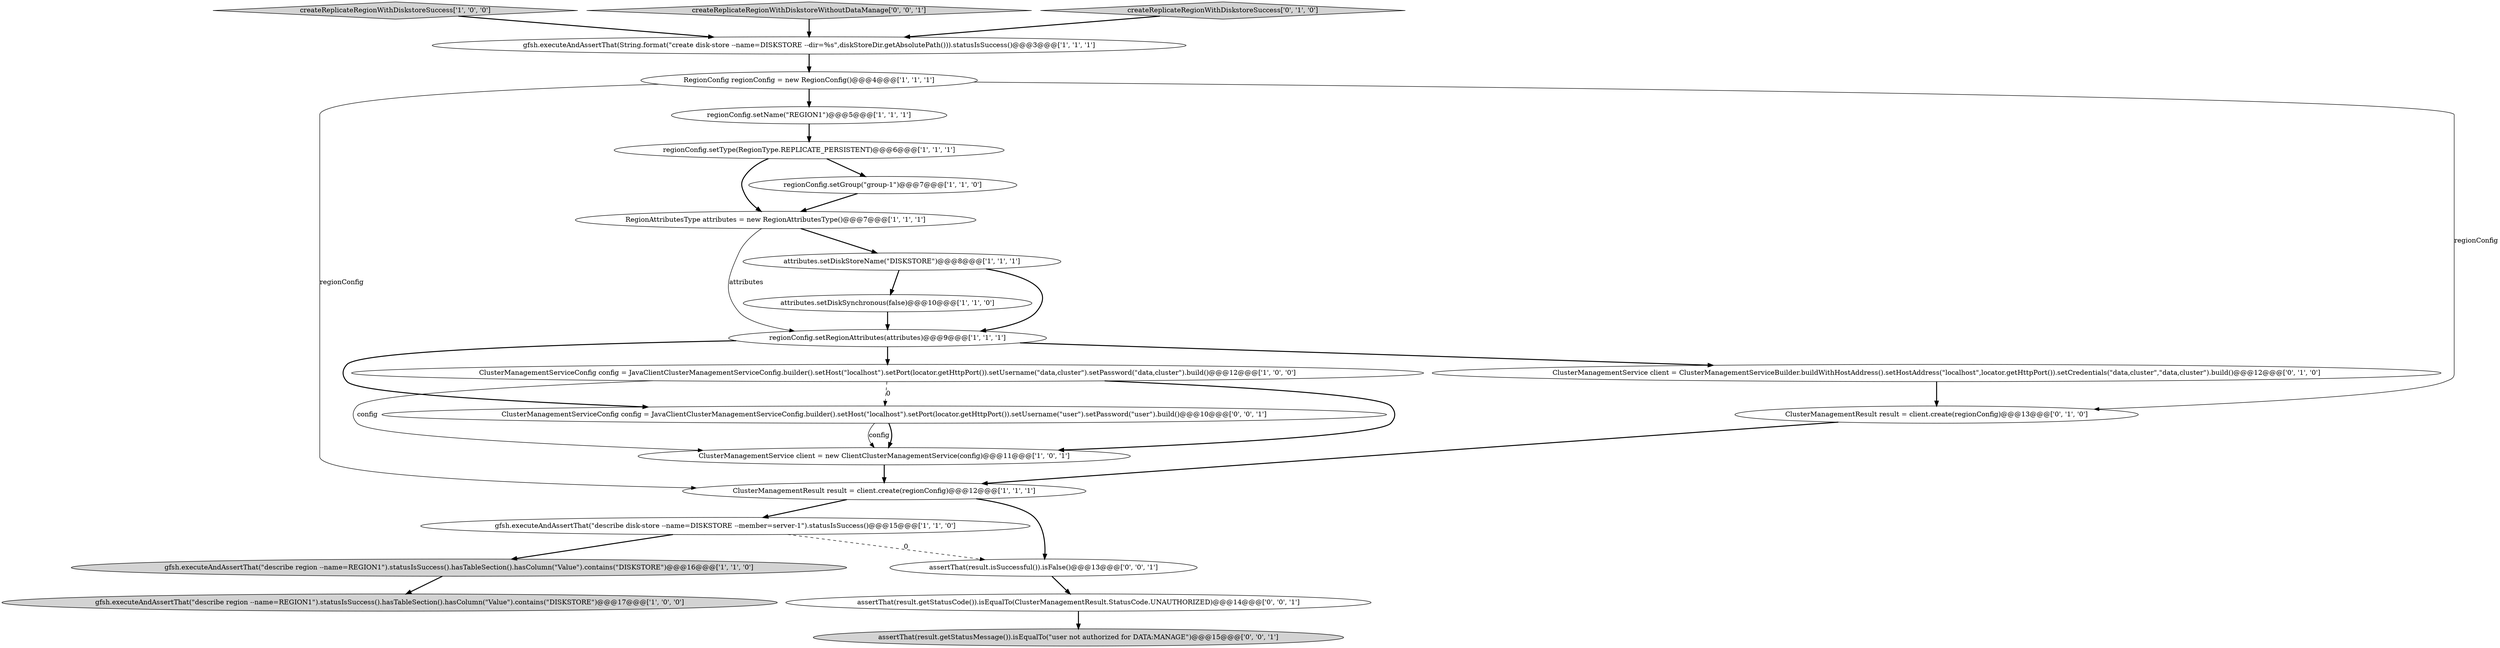 digraph {
18 [style = filled, label = "ClusterManagementResult result = client.create(regionConfig)@@@13@@@['0', '1', '0']", fillcolor = white, shape = ellipse image = "AAA0AAABBB2BBB"];
19 [style = filled, label = "assertThat(result.getStatusCode()).isEqualTo(ClusterManagementResult.StatusCode.UNAUTHORIZED)@@@14@@@['0', '0', '1']", fillcolor = white, shape = ellipse image = "AAA0AAABBB3BBB"];
3 [style = filled, label = "createReplicateRegionWithDiskstoreSuccess['1', '0', '0']", fillcolor = lightgray, shape = diamond image = "AAA0AAABBB1BBB"];
11 [style = filled, label = "gfsh.executeAndAssertThat(\"describe disk-store --name=DISKSTORE --member=server-1\").statusIsSuccess()@@@15@@@['1', '1', '0']", fillcolor = white, shape = ellipse image = "AAA0AAABBB1BBB"];
22 [style = filled, label = "createReplicateRegionWithDiskstoreWithoutDataManage['0', '0', '1']", fillcolor = lightgray, shape = diamond image = "AAA0AAABBB3BBB"];
15 [style = filled, label = "attributes.setDiskSynchronous(false)@@@10@@@['1', '1', '0']", fillcolor = white, shape = ellipse image = "AAA0AAABBB1BBB"];
21 [style = filled, label = "ClusterManagementServiceConfig config = JavaClientClusterManagementServiceConfig.builder().setHost(\"localhost\").setPort(locator.getHttpPort()).setUsername(\"user\").setPassword(\"user\").build()@@@10@@@['0', '0', '1']", fillcolor = white, shape = ellipse image = "AAA0AAABBB3BBB"];
2 [style = filled, label = "ClusterManagementService client = new ClientClusterManagementService(config)@@@11@@@['1', '0', '1']", fillcolor = white, shape = ellipse image = "AAA0AAABBB1BBB"];
10 [style = filled, label = "gfsh.executeAndAssertThat(String.format(\"create disk-store --name=DISKSTORE --dir=%s\",diskStoreDir.getAbsolutePath())).statusIsSuccess()@@@3@@@['1', '1', '1']", fillcolor = white, shape = ellipse image = "AAA0AAABBB1BBB"];
9 [style = filled, label = "regionConfig.setGroup(\"group-1\")@@@7@@@['1', '1', '0']", fillcolor = white, shape = ellipse image = "AAA0AAABBB1BBB"];
1 [style = filled, label = "RegionAttributesType attributes = new RegionAttributesType()@@@7@@@['1', '1', '1']", fillcolor = white, shape = ellipse image = "AAA0AAABBB1BBB"];
14 [style = filled, label = "gfsh.executeAndAssertThat(\"describe region --name=REGION1\").statusIsSuccess().hasTableSection().hasColumn(\"Value\").contains(\"DISKSTORE\")@@@17@@@['1', '0', '0']", fillcolor = lightgray, shape = ellipse image = "AAA0AAABBB1BBB"];
8 [style = filled, label = "regionConfig.setRegionAttributes(attributes)@@@9@@@['1', '1', '1']", fillcolor = white, shape = ellipse image = "AAA0AAABBB1BBB"];
7 [style = filled, label = "ClusterManagementServiceConfig config = JavaClientClusterManagementServiceConfig.builder().setHost(\"localhost\").setPort(locator.getHttpPort()).setUsername(\"data,cluster\").setPassword(\"data,cluster\").build()@@@12@@@['1', '0', '0']", fillcolor = white, shape = ellipse image = "AAA0AAABBB1BBB"];
20 [style = filled, label = "assertThat(result.getStatusMessage()).isEqualTo(\"user not authorized for DATA:MANAGE\")@@@15@@@['0', '0', '1']", fillcolor = lightgray, shape = ellipse image = "AAA0AAABBB3BBB"];
6 [style = filled, label = "regionConfig.setType(RegionType.REPLICATE_PERSISTENT)@@@6@@@['1', '1', '1']", fillcolor = white, shape = ellipse image = "AAA0AAABBB1BBB"];
17 [style = filled, label = "ClusterManagementService client = ClusterManagementServiceBuilder.buildWithHostAddress().setHostAddress(\"localhost\",locator.getHttpPort()).setCredentials(\"data,cluster\",\"data,cluster\").build()@@@12@@@['0', '1', '0']", fillcolor = white, shape = ellipse image = "AAA0AAABBB2BBB"];
12 [style = filled, label = "attributes.setDiskStoreName(\"DISKSTORE\")@@@8@@@['1', '1', '1']", fillcolor = white, shape = ellipse image = "AAA0AAABBB1BBB"];
4 [style = filled, label = "RegionConfig regionConfig = new RegionConfig()@@@4@@@['1', '1', '1']", fillcolor = white, shape = ellipse image = "AAA0AAABBB1BBB"];
16 [style = filled, label = "createReplicateRegionWithDiskstoreSuccess['0', '1', '0']", fillcolor = lightgray, shape = diamond image = "AAA0AAABBB2BBB"];
13 [style = filled, label = "ClusterManagementResult result = client.create(regionConfig)@@@12@@@['1', '1', '1']", fillcolor = white, shape = ellipse image = "AAA0AAABBB1BBB"];
5 [style = filled, label = "regionConfig.setName(\"REGION1\")@@@5@@@['1', '1', '1']", fillcolor = white, shape = ellipse image = "AAA0AAABBB1BBB"];
23 [style = filled, label = "assertThat(result.isSuccessful()).isFalse()@@@13@@@['0', '0', '1']", fillcolor = white, shape = ellipse image = "AAA0AAABBB3BBB"];
0 [style = filled, label = "gfsh.executeAndAssertThat(\"describe region --name=REGION1\").statusIsSuccess().hasTableSection().hasColumn(\"Value\").contains(\"DISKSTORE\")@@@16@@@['1', '1', '0']", fillcolor = lightgray, shape = ellipse image = "AAA0AAABBB1BBB"];
3->10 [style = bold, label=""];
23->19 [style = bold, label=""];
2->13 [style = bold, label=""];
1->12 [style = bold, label=""];
12->15 [style = bold, label=""];
11->0 [style = bold, label=""];
13->23 [style = bold, label=""];
4->5 [style = bold, label=""];
19->20 [style = bold, label=""];
1->8 [style = solid, label="attributes"];
18->13 [style = bold, label=""];
8->17 [style = bold, label=""];
7->2 [style = bold, label=""];
7->2 [style = solid, label="config"];
16->10 [style = bold, label=""];
8->21 [style = bold, label=""];
11->23 [style = dashed, label="0"];
21->2 [style = bold, label=""];
6->9 [style = bold, label=""];
7->21 [style = dashed, label="0"];
13->11 [style = bold, label=""];
10->4 [style = bold, label=""];
4->18 [style = solid, label="regionConfig"];
4->13 [style = solid, label="regionConfig"];
8->7 [style = bold, label=""];
0->14 [style = bold, label=""];
21->2 [style = solid, label="config"];
15->8 [style = bold, label=""];
9->1 [style = bold, label=""];
6->1 [style = bold, label=""];
12->8 [style = bold, label=""];
22->10 [style = bold, label=""];
5->6 [style = bold, label=""];
17->18 [style = bold, label=""];
}
